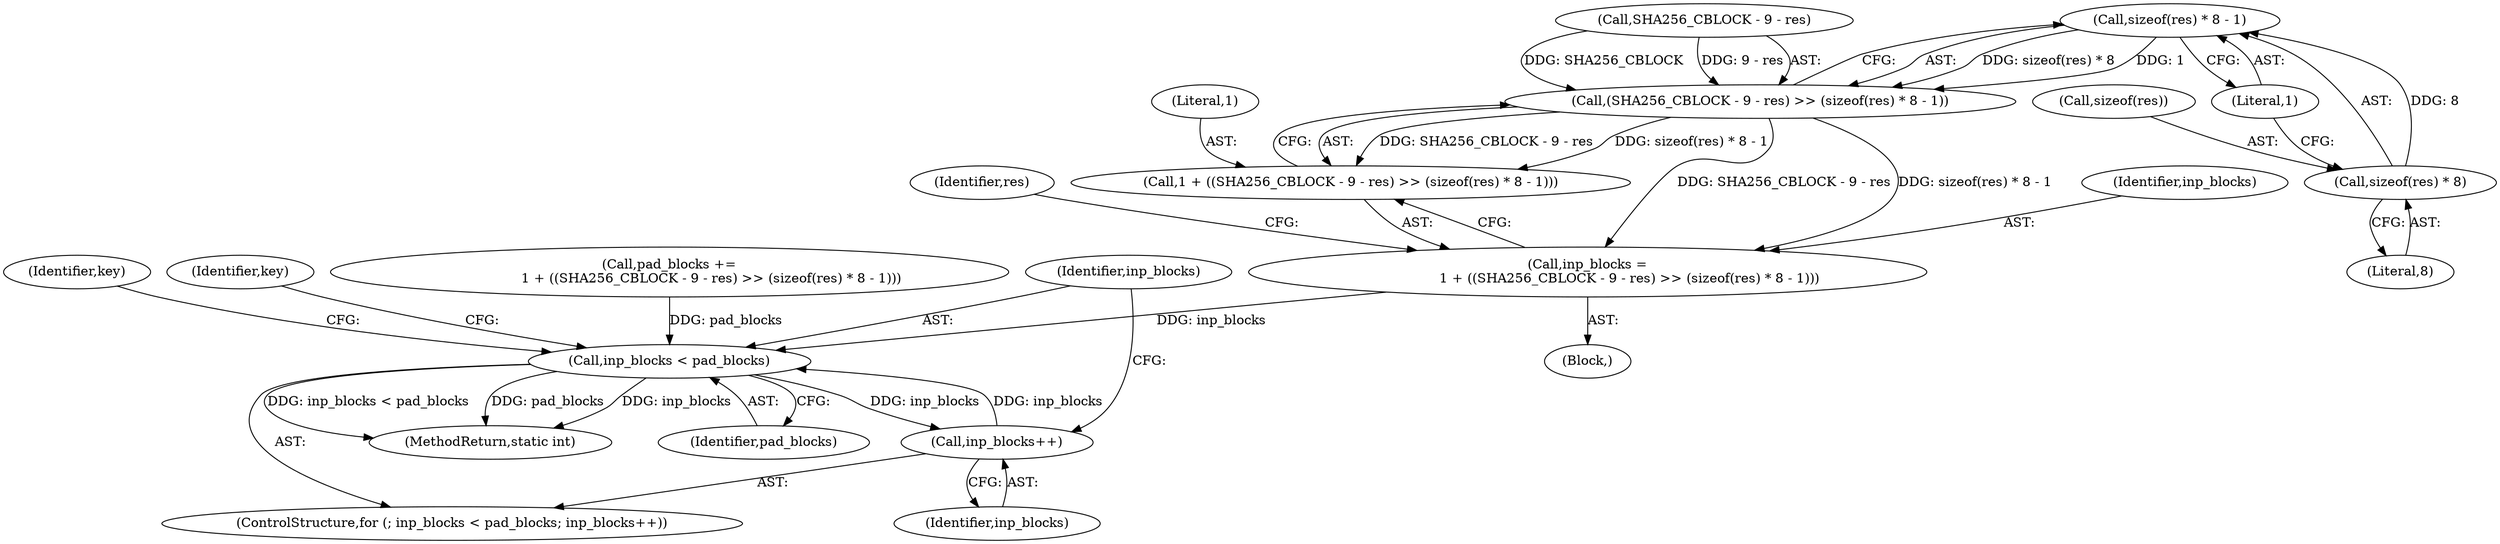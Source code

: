 digraph "0_openssl_68595c0c2886e7942a14f98c17a55a88afb6c292_0@API" {
"1001653" [label="(Call,sizeof(res) * 8 - 1)"];
"1001654" [label="(Call,sizeof(res) * 8)"];
"1001647" [label="(Call,(SHA256_CBLOCK - 9 - res) >> (sizeof(res) * 8 - 1))"];
"1001643" [label="(Call,inp_blocks =\n                    1 + ((SHA256_CBLOCK - 9 - res) >> (sizeof(res) * 8 - 1)))"];
"1001691" [label="(Call,inp_blocks < pad_blocks)"];
"1001694" [label="(Call,inp_blocks++)"];
"1001645" [label="(Call,1 + ((SHA256_CBLOCK - 9 - res) >> (sizeof(res) * 8 - 1)))"];
"1001653" [label="(Call,sizeof(res) * 8 - 1)"];
"1001674" [label="(Call,pad_blocks +=\n                    1 + ((SHA256_CBLOCK - 9 - res) >> (sizeof(res) * 8 - 1)))"];
"1001643" [label="(Call,inp_blocks =\n                    1 + ((SHA256_CBLOCK - 9 - res) >> (sizeof(res) * 8 - 1)))"];
"1001644" [label="(Identifier,inp_blocks)"];
"1001655" [label="(Call,sizeof(res))"];
"1001699" [label="(Identifier,key)"];
"1001658" [label="(Literal,1)"];
"1001654" [label="(Call,sizeof(res) * 8)"];
"1001645" [label="(Call,1 + ((SHA256_CBLOCK - 9 - res) >> (sizeof(res) * 8 - 1)))"];
"1001690" [label="(ControlStructure,for (; inp_blocks < pad_blocks; inp_blocks++))"];
"1001695" [label="(Identifier,inp_blocks)"];
"1001647" [label="(Call,(SHA256_CBLOCK - 9 - res) >> (sizeof(res) * 8 - 1))"];
"1001692" [label="(Identifier,inp_blocks)"];
"1001657" [label="(Literal,8)"];
"1001640" [label="(Block,)"];
"1001646" [label="(Literal,1)"];
"1001944" [label="(MethodReturn,static int)"];
"1001693" [label="(Identifier,pad_blocks)"];
"1001648" [label="(Call,SHA256_CBLOCK - 9 - res)"];
"1001705" [label="(Identifier,key)"];
"1001691" [label="(Call,inp_blocks < pad_blocks)"];
"1001694" [label="(Call,inp_blocks++)"];
"1001660" [label="(Identifier,res)"];
"1001653" -> "1001647"  [label="AST: "];
"1001653" -> "1001658"  [label="CFG: "];
"1001654" -> "1001653"  [label="AST: "];
"1001658" -> "1001653"  [label="AST: "];
"1001647" -> "1001653"  [label="CFG: "];
"1001653" -> "1001647"  [label="DDG: sizeof(res) * 8"];
"1001653" -> "1001647"  [label="DDG: 1"];
"1001654" -> "1001653"  [label="DDG: 8"];
"1001654" -> "1001657"  [label="CFG: "];
"1001655" -> "1001654"  [label="AST: "];
"1001657" -> "1001654"  [label="AST: "];
"1001658" -> "1001654"  [label="CFG: "];
"1001647" -> "1001645"  [label="AST: "];
"1001648" -> "1001647"  [label="AST: "];
"1001645" -> "1001647"  [label="CFG: "];
"1001647" -> "1001643"  [label="DDG: SHA256_CBLOCK - 9 - res"];
"1001647" -> "1001643"  [label="DDG: sizeof(res) * 8 - 1"];
"1001647" -> "1001645"  [label="DDG: SHA256_CBLOCK - 9 - res"];
"1001647" -> "1001645"  [label="DDG: sizeof(res) * 8 - 1"];
"1001648" -> "1001647"  [label="DDG: SHA256_CBLOCK"];
"1001648" -> "1001647"  [label="DDG: 9 - res"];
"1001643" -> "1001640"  [label="AST: "];
"1001643" -> "1001645"  [label="CFG: "];
"1001644" -> "1001643"  [label="AST: "];
"1001645" -> "1001643"  [label="AST: "];
"1001660" -> "1001643"  [label="CFG: "];
"1001643" -> "1001691"  [label="DDG: inp_blocks"];
"1001691" -> "1001690"  [label="AST: "];
"1001691" -> "1001693"  [label="CFG: "];
"1001692" -> "1001691"  [label="AST: "];
"1001693" -> "1001691"  [label="AST: "];
"1001699" -> "1001691"  [label="CFG: "];
"1001705" -> "1001691"  [label="CFG: "];
"1001691" -> "1001944"  [label="DDG: inp_blocks < pad_blocks"];
"1001691" -> "1001944"  [label="DDG: pad_blocks"];
"1001691" -> "1001944"  [label="DDG: inp_blocks"];
"1001694" -> "1001691"  [label="DDG: inp_blocks"];
"1001674" -> "1001691"  [label="DDG: pad_blocks"];
"1001691" -> "1001694"  [label="DDG: inp_blocks"];
"1001694" -> "1001690"  [label="AST: "];
"1001694" -> "1001695"  [label="CFG: "];
"1001695" -> "1001694"  [label="AST: "];
"1001692" -> "1001694"  [label="CFG: "];
"1001646" -> "1001645"  [label="AST: "];
}
